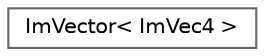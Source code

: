 digraph "Graphical Class Hierarchy"
{
 // LATEX_PDF_SIZE
  bgcolor="transparent";
  edge [fontname=Helvetica,fontsize=10,labelfontname=Helvetica,labelfontsize=10];
  node [fontname=Helvetica,fontsize=10,shape=box,height=0.2,width=0.4];
  rankdir="LR";
  Node0 [label="ImVector\< ImVec4 \>",height=0.2,width=0.4,color="grey40", fillcolor="white", style="filled",URL="$struct_im_vector.html",tooltip=" "];
}
